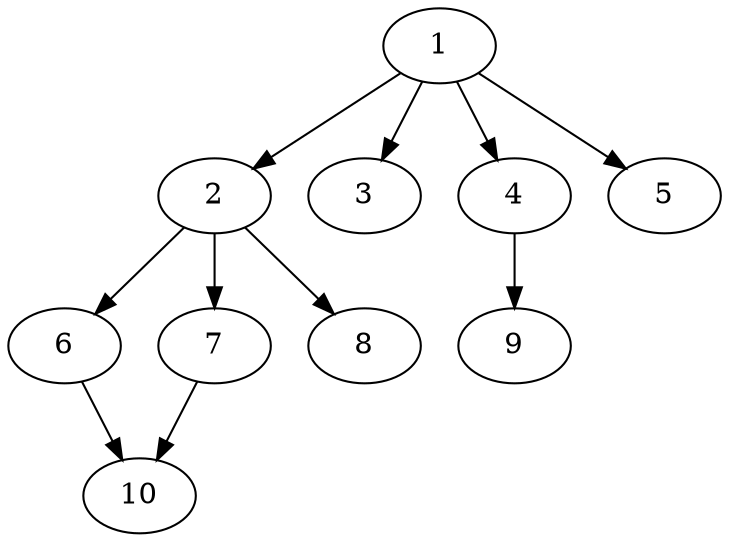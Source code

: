 // DAG automatically generated by daggen at Fri May 24 12:40:17 2024
// daggen-master/daggen -n 10 --fat 0.5 --density 0.5 --regular 0.5 --jump 2 --minalpha 20 --maxalpha 50 --dot -o dags_dot_10/sim_8.dot 
digraph G {
  1 [size="51471641666", alpha="42.77"]
  1 -> 2 [size ="838860800"]
  1 -> 3 [size ="838860800"]
  1 -> 4 [size ="838860800"]
  1 -> 5 [size ="838860800"]
  2 [size="68719476736", alpha="23.63"]
  2 -> 6 [size ="134217728"]
  2 -> 7 [size ="134217728"]
  2 -> 8 [size ="134217728"]
  3 [size="13116857005", alpha="46.42"]
  4 [size="782757789696", alpha="22.09"]
  4 -> 9 [size ="679477248"]
  5 [size="3580594223", alpha="27.91"]
  6 [size="17265607162", alpha="34.40"]
  6 -> 10 [size ="301989888"]
  7 [size="49338900216", alpha="25.71"]
  7 -> 10 [size ="838860800"]
  8 [size="6323622355", alpha="28.51"]
  9 [size="45760535414", alpha="37.55"]
  10 [size="8589934592", alpha="32.53"]
}

